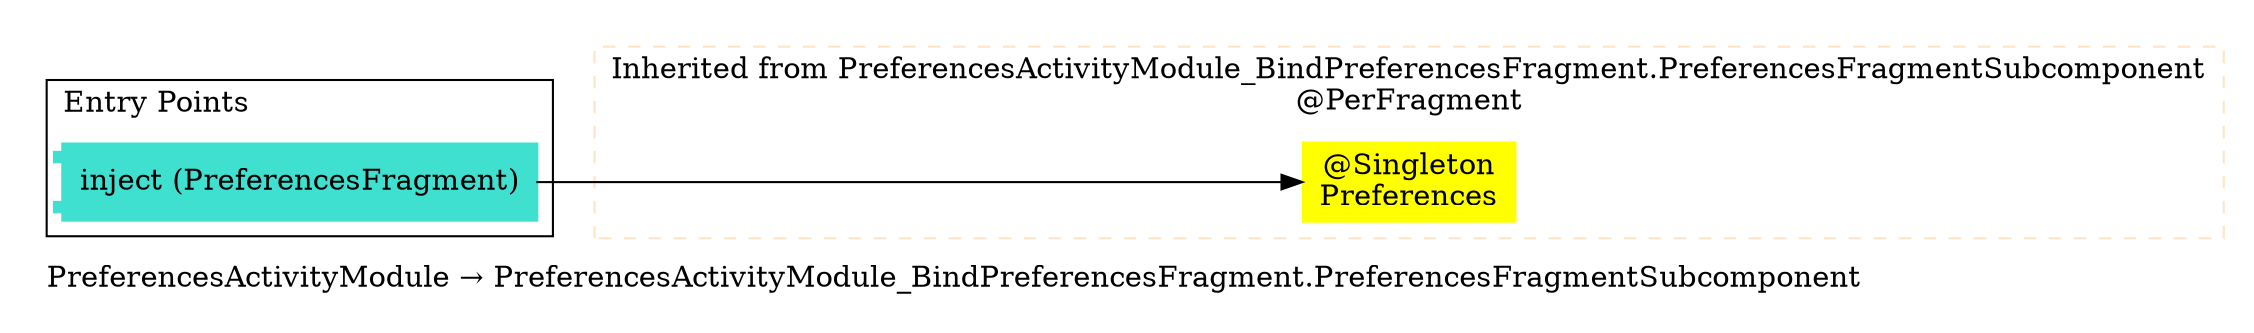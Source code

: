 digraph "org.owntracks.android.ui.preferences.PreferencesActivityModule → org.owntracks.android.ui.preferences.PreferencesActivityModule_BindPreferencesFragment.PreferencesFragmentSubcomponent" {
  graph [rankdir="LR", labeljust="l", label="PreferencesActivityModule → PreferencesActivityModule_BindPreferencesFragment.PreferencesFragmentSubcomponent", pad="0.2", compound="true"]
  node [shape="rectangle", style="filled", color="turquoise"]
  subgraph "cluster_Entry Points" {
    graph [labeljust="l", label="Entry Points"]
    node [shape="component", penwidth="2"]
    "18cf592c-043a-4301-b8bd-79b3f3464d11" [label="inject (PreferencesFragment)", color="turquoise", shape="component"]
  }
  subgraph "cluster_Dependency Graph" {
    graph [labeljust="l", label="Dependency Graph"]
    "d65bf95b-d448-4f35-a465-8246fc4c13a3" [label="@Singleton\nPreferences", color="yellow1"]
  }
  subgraph "cluster_Subcomponents" {
    graph [labeljust="l", shape="folder", label="Subcomponents"]
  }
  subgraph "cluster_PreferencesActivityModule → PreferencesActivityModule_BindPreferencesFragment.PreferencesFragmentSubcomponent" {
    graph [labeljust="c", label="Inherited from PreferencesActivityModule_BindPreferencesFragment.PreferencesFragmentSubcomponent\n@PerFragment", style="dashed", href="full_org.owntracks.android.ui.preferences.PreferencesActivityModule_BindPreferencesFragment.PreferencesFragmentSubcomponent.svg", color="bisque"]
    "d65bf95b-d448-4f35-a465-8246fc4c13a3" [label="@Singleton\nPreferences", color="yellow1"]
  }
  "18cf592c-043a-4301-b8bd-79b3f3464d11" -> "d65bf95b-d448-4f35-a465-8246fc4c13a3"
}
